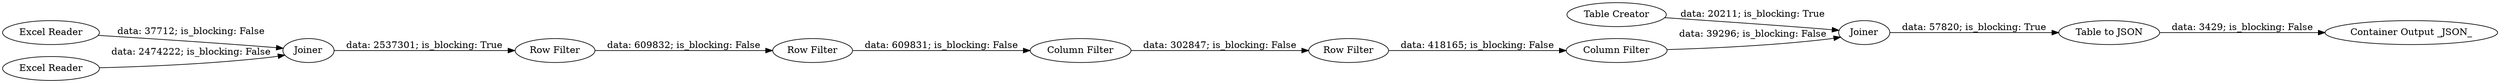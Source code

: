 digraph {
	"-6742614746919132791_3" [label=Joiner]
	"-6742614746919132791_2" [label="Excel Reader"]
	"-6742614746919132791_8" [label="Column Filter"]
	"-6742614746919132791_6" [label="Column Filter"]
	"-6742614746919132791_11" [label=Joiner]
	"-6742614746919132791_1" [label="Excel Reader"]
	"-6742614746919132791_4" [label="Row Filter"]
	"-6742614746919132791_12" [label="Table to JSON"]
	"-6742614746919132791_13" [label="Container Output _JSON_"]
	"-6742614746919132791_7" [label="Row Filter"]
	"-6742614746919132791_5" [label="Row Filter"]
	"-6742614746919132791_10" [label="Table Creator"]
	"-6742614746919132791_8" -> "-6742614746919132791_11" [label="data: 39296; is_blocking: False"]
	"-6742614746919132791_10" -> "-6742614746919132791_11" [label="data: 20211; is_blocking: True"]
	"-6742614746919132791_5" -> "-6742614746919132791_6" [label="data: 609831; is_blocking: False"]
	"-6742614746919132791_3" -> "-6742614746919132791_4" [label="data: 2537301; is_blocking: True"]
	"-6742614746919132791_12" -> "-6742614746919132791_13" [label="data: 3429; is_blocking: False"]
	"-6742614746919132791_7" -> "-6742614746919132791_8" [label="data: 418165; is_blocking: False"]
	"-6742614746919132791_1" -> "-6742614746919132791_3" [label="data: 2474222; is_blocking: False"]
	"-6742614746919132791_4" -> "-6742614746919132791_5" [label="data: 609832; is_blocking: False"]
	"-6742614746919132791_11" -> "-6742614746919132791_12" [label="data: 57820; is_blocking: True"]
	"-6742614746919132791_2" -> "-6742614746919132791_3" [label="data: 37712; is_blocking: False"]
	"-6742614746919132791_6" -> "-6742614746919132791_7" [label="data: 302847; is_blocking: False"]
	rankdir=LR
}
